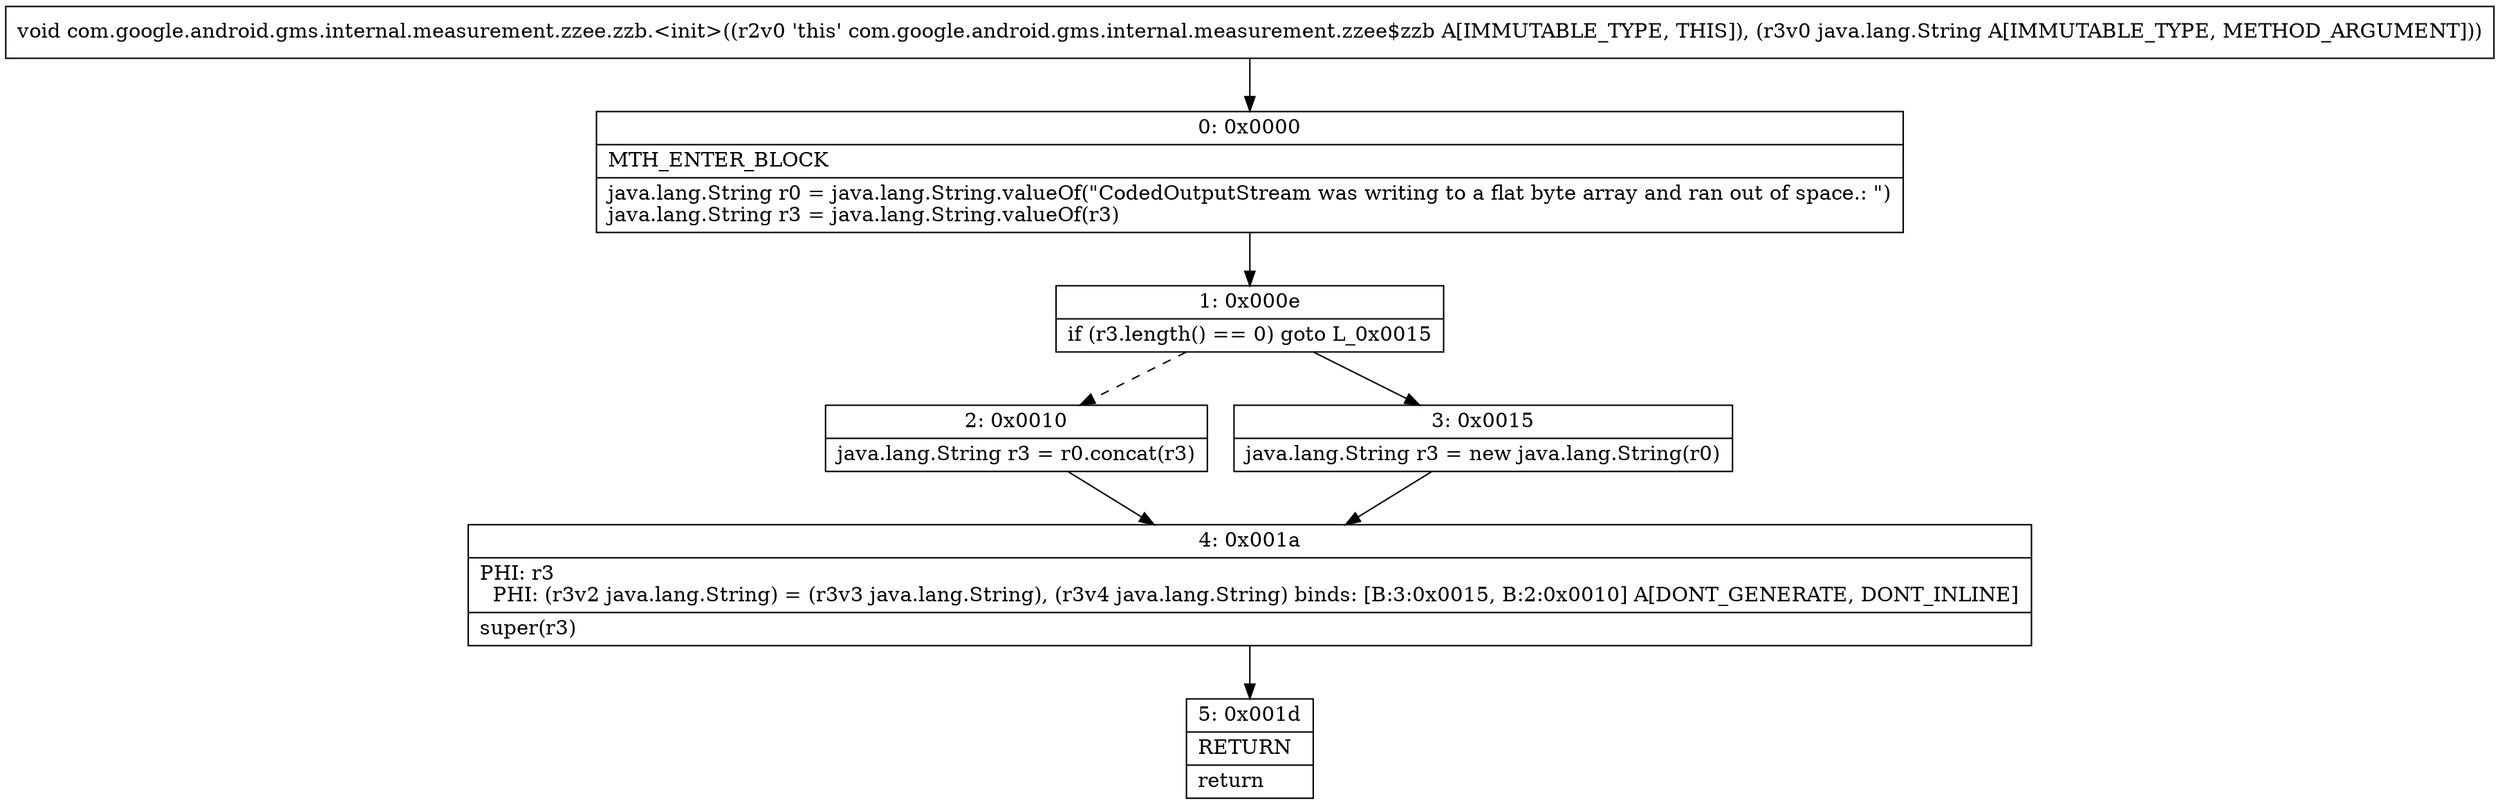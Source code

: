 digraph "CFG forcom.google.android.gms.internal.measurement.zzee.zzb.\<init\>(Ljava\/lang\/String;)V" {
Node_0 [shape=record,label="{0\:\ 0x0000|MTH_ENTER_BLOCK\l|java.lang.String r0 = java.lang.String.valueOf(\"CodedOutputStream was writing to a flat byte array and ran out of space.: \")\ljava.lang.String r3 = java.lang.String.valueOf(r3)\l}"];
Node_1 [shape=record,label="{1\:\ 0x000e|if (r3.length() == 0) goto L_0x0015\l}"];
Node_2 [shape=record,label="{2\:\ 0x0010|java.lang.String r3 = r0.concat(r3)\l}"];
Node_3 [shape=record,label="{3\:\ 0x0015|java.lang.String r3 = new java.lang.String(r0)\l}"];
Node_4 [shape=record,label="{4\:\ 0x001a|PHI: r3 \l  PHI: (r3v2 java.lang.String) = (r3v3 java.lang.String), (r3v4 java.lang.String) binds: [B:3:0x0015, B:2:0x0010] A[DONT_GENERATE, DONT_INLINE]\l|super(r3)\l}"];
Node_5 [shape=record,label="{5\:\ 0x001d|RETURN\l|return\l}"];
MethodNode[shape=record,label="{void com.google.android.gms.internal.measurement.zzee.zzb.\<init\>((r2v0 'this' com.google.android.gms.internal.measurement.zzee$zzb A[IMMUTABLE_TYPE, THIS]), (r3v0 java.lang.String A[IMMUTABLE_TYPE, METHOD_ARGUMENT])) }"];
MethodNode -> Node_0;
Node_0 -> Node_1;
Node_1 -> Node_2[style=dashed];
Node_1 -> Node_3;
Node_2 -> Node_4;
Node_3 -> Node_4;
Node_4 -> Node_5;
}

